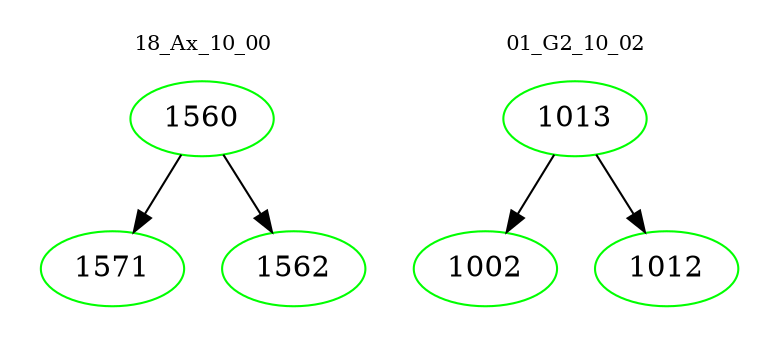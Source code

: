 digraph{
subgraph cluster_0 {
color = white
label = "18_Ax_10_00";
fontsize=10;
T0_1560 [label="1560", color="green"]
T0_1560 -> T0_1571 [color="black"]
T0_1571 [label="1571", color="green"]
T0_1560 -> T0_1562 [color="black"]
T0_1562 [label="1562", color="green"]
}
subgraph cluster_1 {
color = white
label = "01_G2_10_02";
fontsize=10;
T1_1013 [label="1013", color="green"]
T1_1013 -> T1_1002 [color="black"]
T1_1002 [label="1002", color="green"]
T1_1013 -> T1_1012 [color="black"]
T1_1012 [label="1012", color="green"]
}
}
